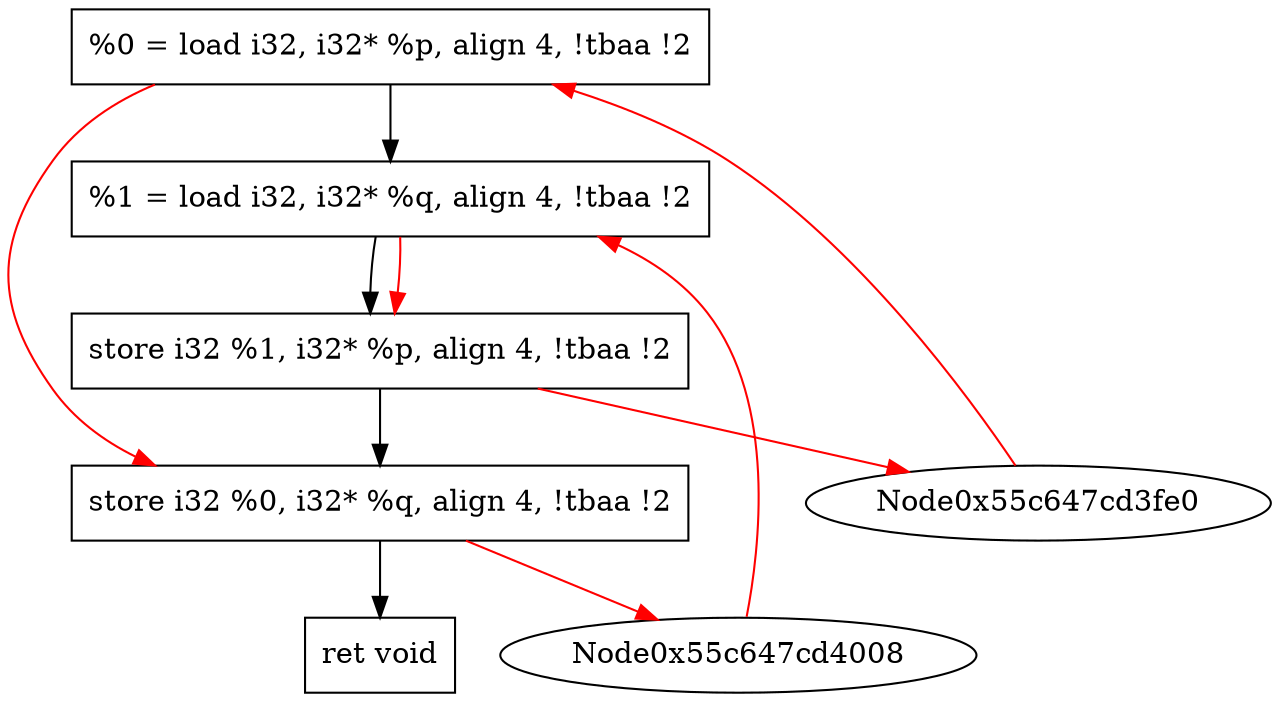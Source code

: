 digraph "CDFG for'func' function" {
	Node0x55c647cd41c8[shape=record, label="  %0 = load i32, i32* %p, align 4, !tbaa !2"];
	Node0x55c647cd50d8[shape=record, label="  %1 = load i32, i32* %q, align 4, !tbaa !2"];
	Node0x55c647cd5780[shape=record, label="  store i32 %1, i32* %p, align 4, !tbaa !2"];
	Node0x55c647cd5800[shape=record, label="  store i32 %0, i32* %q, align 4, !tbaa !2"];
	Node0x55c647cd5850[shape=record, label="  ret void"];
	Node0x55c647cd41c8 -> Node0x55c647cd50d8
	Node0x55c647cd50d8 -> Node0x55c647cd5780
	Node0x55c647cd5780 -> Node0x55c647cd5800
	Node0x55c647cd5800 -> Node0x55c647cd5850
edge [color=red]
	Node0x55c647cd3fe0 -> Node0x55c647cd41c8
	Node0x55c647cd4008 -> Node0x55c647cd50d8
	Node0x55c647cd50d8 -> Node0x55c647cd5780
	Node0x55c647cd5780 -> Node0x55c647cd3fe0
	Node0x55c647cd41c8 -> Node0x55c647cd5800
	Node0x55c647cd5800 -> Node0x55c647cd4008
}
